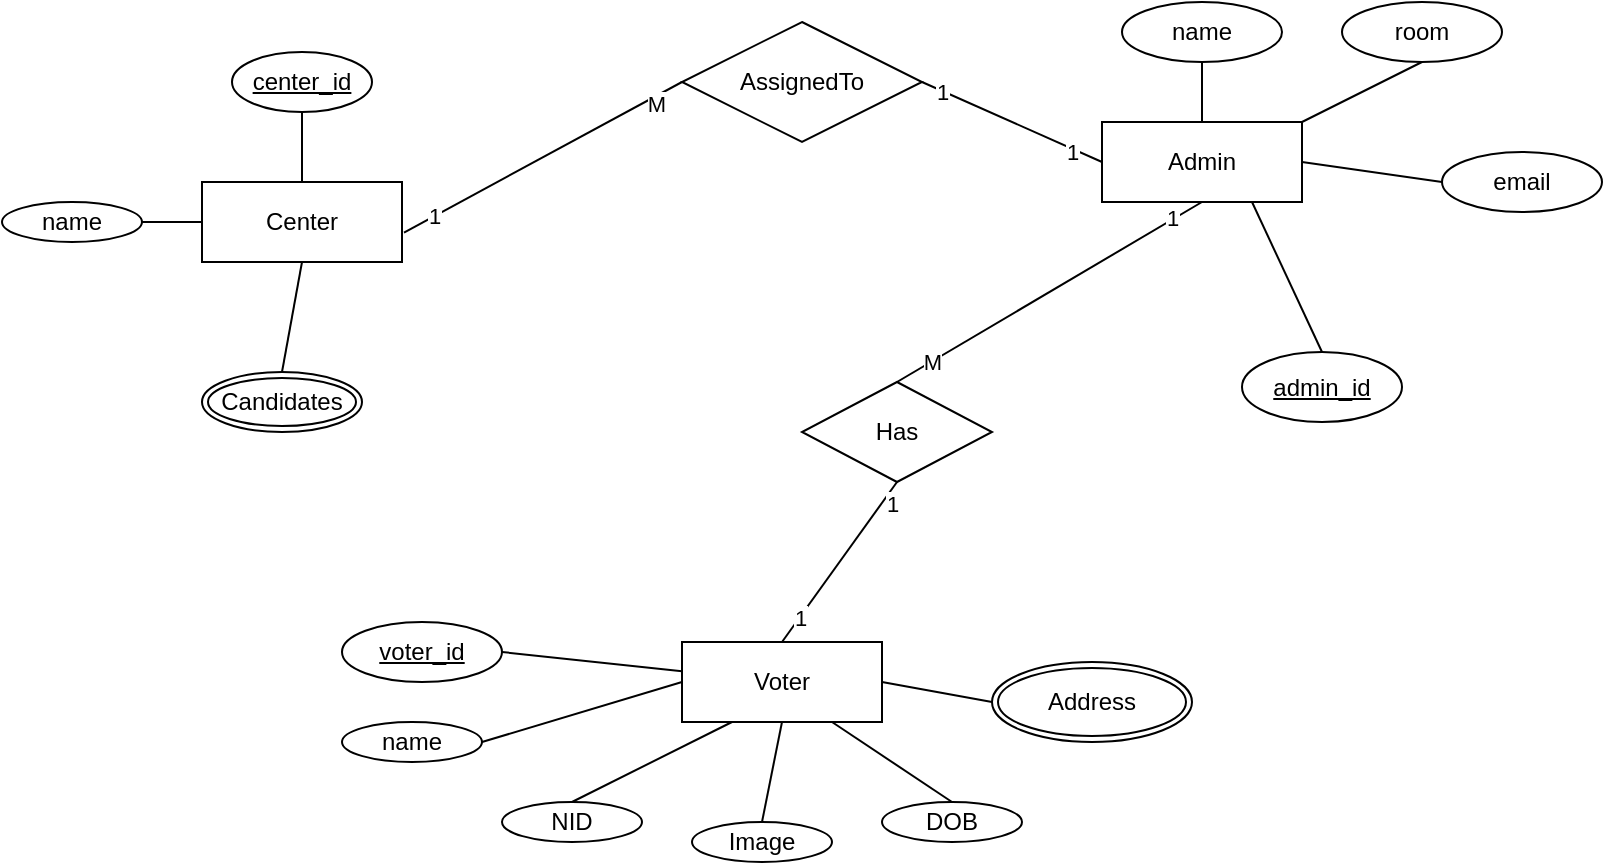 <mxfile version="17.4.6" type="github">
  <diagram id="J3jAYLJ1fgHtfMsQOHvB" name="Page-1">
    <mxGraphModel dx="1420" dy="802" grid="1" gridSize="10" guides="1" tooltips="1" connect="1" arrows="1" fold="1" page="1" pageScale="1" pageWidth="850" pageHeight="1100" math="0" shadow="0">
      <root>
        <mxCell id="0" />
        <mxCell id="1" parent="0" />
        <mxCell id="kZiViX7LxagzPhz4eCc0-1" value="Voter" style="whiteSpace=wrap;html=1;align=center;" parent="1" vertex="1">
          <mxGeometry x="350" y="670" width="100" height="40" as="geometry" />
        </mxCell>
        <mxCell id="kZiViX7LxagzPhz4eCc0-2" value="Admin" style="whiteSpace=wrap;html=1;align=center;" parent="1" vertex="1">
          <mxGeometry x="560" y="410" width="100" height="40" as="geometry" />
        </mxCell>
        <mxCell id="kZiViX7LxagzPhz4eCc0-3" value="Center" style="whiteSpace=wrap;html=1;align=center;" parent="1" vertex="1">
          <mxGeometry x="110" y="440" width="100" height="40" as="geometry" />
        </mxCell>
        <mxCell id="kZiViX7LxagzPhz4eCc0-8" value="" style="endArrow=none;html=1;rounded=0;entryX=0.5;entryY=1;entryDx=0;entryDy=0;exitX=0.5;exitY=0;exitDx=0;exitDy=0;" parent="1" source="kZiViX7LxagzPhz4eCc0-1" target="kZiViX7LxagzPhz4eCc0-14" edge="1">
          <mxGeometry relative="1" as="geometry">
            <mxPoint x="220" y="600" as="sourcePoint" />
            <mxPoint x="410" y="600" as="targetPoint" />
          </mxGeometry>
        </mxCell>
        <mxCell id="kZiViX7LxagzPhz4eCc0-10" value="1" style="edgeLabel;html=1;align=center;verticalAlign=middle;resizable=0;points=[];" parent="kZiViX7LxagzPhz4eCc0-8" vertex="1" connectable="0">
          <mxGeometry x="0.793" y="-4" relative="1" as="geometry">
            <mxPoint as="offset" />
          </mxGeometry>
        </mxCell>
        <mxCell id="kZiViX7LxagzPhz4eCc0-13" value="1" style="edgeLabel;html=1;align=center;verticalAlign=middle;resizable=0;points=[];" parent="kZiViX7LxagzPhz4eCc0-8" vertex="1" connectable="0">
          <mxGeometry x="-0.71" relative="1" as="geometry">
            <mxPoint as="offset" />
          </mxGeometry>
        </mxCell>
        <mxCell id="kZiViX7LxagzPhz4eCc0-9" value="" style="endArrow=none;html=1;rounded=0;entryX=0.5;entryY=1;entryDx=0;entryDy=0;exitX=0.5;exitY=0;exitDx=0;exitDy=0;" parent="1" source="kZiViX7LxagzPhz4eCc0-14" target="kZiViX7LxagzPhz4eCc0-2" edge="1">
          <mxGeometry relative="1" as="geometry">
            <mxPoint x="470" y="560" as="sourcePoint" />
            <mxPoint x="640" y="530" as="targetPoint" />
          </mxGeometry>
        </mxCell>
        <mxCell id="kZiViX7LxagzPhz4eCc0-11" value="M" style="edgeLabel;html=1;align=center;verticalAlign=middle;resizable=0;points=[];" parent="kZiViX7LxagzPhz4eCc0-9" vertex="1" connectable="0">
          <mxGeometry x="-0.775" relative="1" as="geometry">
            <mxPoint as="offset" />
          </mxGeometry>
        </mxCell>
        <mxCell id="kZiViX7LxagzPhz4eCc0-12" value="1" style="edgeLabel;html=1;align=center;verticalAlign=middle;resizable=0;points=[];" parent="kZiViX7LxagzPhz4eCc0-9" vertex="1" connectable="0">
          <mxGeometry x="0.814" y="1" relative="1" as="geometry">
            <mxPoint as="offset" />
          </mxGeometry>
        </mxCell>
        <mxCell id="kZiViX7LxagzPhz4eCc0-14" value="Has" style="shape=rhombus;perimeter=rhombusPerimeter;whiteSpace=wrap;html=1;align=center;" parent="1" vertex="1">
          <mxGeometry x="410" y="540" width="95" height="50" as="geometry" />
        </mxCell>
        <mxCell id="kZiViX7LxagzPhz4eCc0-15" value="AssignedTo" style="shape=rhombus;perimeter=rhombusPerimeter;whiteSpace=wrap;html=1;align=center;" parent="1" vertex="1">
          <mxGeometry x="350" y="360" width="120" height="60" as="geometry" />
        </mxCell>
        <mxCell id="kZiViX7LxagzPhz4eCc0-17" value="" style="endArrow=none;html=1;rounded=0;entryX=0;entryY=0.5;entryDx=0;entryDy=0;exitX=1;exitY=0.5;exitDx=0;exitDy=0;" parent="1" source="kZiViX7LxagzPhz4eCc0-15" target="kZiViX7LxagzPhz4eCc0-2" edge="1">
          <mxGeometry relative="1" as="geometry">
            <mxPoint x="420" y="430" as="sourcePoint" />
            <mxPoint x="580" y="430" as="targetPoint" />
          </mxGeometry>
        </mxCell>
        <mxCell id="kZiViX7LxagzPhz4eCc0-18" value="1" style="edgeLabel;html=1;align=center;verticalAlign=middle;resizable=0;points=[];" parent="kZiViX7LxagzPhz4eCc0-17" vertex="1" connectable="0">
          <mxGeometry x="0.678" y="-1" relative="1" as="geometry">
            <mxPoint as="offset" />
          </mxGeometry>
        </mxCell>
        <mxCell id="kZiViX7LxagzPhz4eCc0-19" value="1" style="edgeLabel;html=1;align=center;verticalAlign=middle;resizable=0;points=[];" parent="kZiViX7LxagzPhz4eCc0-17" vertex="1" connectable="0">
          <mxGeometry x="-0.785" relative="1" as="geometry">
            <mxPoint as="offset" />
          </mxGeometry>
        </mxCell>
        <mxCell id="kZiViX7LxagzPhz4eCc0-21" value="" style="endArrow=none;html=1;rounded=0;entryX=0;entryY=0.5;entryDx=0;entryDy=0;exitX=1.01;exitY=0.632;exitDx=0;exitDy=0;exitPerimeter=0;" parent="1" source="kZiViX7LxagzPhz4eCc0-3" target="kZiViX7LxagzPhz4eCc0-15" edge="1">
          <mxGeometry relative="1" as="geometry">
            <mxPoint x="230" y="429.31" as="sourcePoint" />
            <mxPoint x="390" y="429.31" as="targetPoint" />
          </mxGeometry>
        </mxCell>
        <mxCell id="kZiViX7LxagzPhz4eCc0-22" value="1" style="edgeLabel;html=1;align=center;verticalAlign=middle;resizable=0;points=[];" parent="kZiViX7LxagzPhz4eCc0-21" vertex="1" connectable="0">
          <mxGeometry x="-0.788" y="1" relative="1" as="geometry">
            <mxPoint as="offset" />
          </mxGeometry>
        </mxCell>
        <mxCell id="kZiViX7LxagzPhz4eCc0-23" value="M" style="edgeLabel;html=1;align=center;verticalAlign=middle;resizable=0;points=[];" parent="kZiViX7LxagzPhz4eCc0-21" vertex="1" connectable="0">
          <mxGeometry x="0.788" y="-3" relative="1" as="geometry">
            <mxPoint as="offset" />
          </mxGeometry>
        </mxCell>
        <mxCell id="kZiViX7LxagzPhz4eCc0-24" value="name" style="ellipse;whiteSpace=wrap;html=1;align=center;" parent="1" vertex="1">
          <mxGeometry x="10" y="450" width="70" height="20" as="geometry" />
        </mxCell>
        <mxCell id="kZiViX7LxagzPhz4eCc0-25" value="center_id" style="ellipse;whiteSpace=wrap;html=1;align=center;fontStyle=4;" parent="1" vertex="1">
          <mxGeometry x="125" y="375" width="70" height="30" as="geometry" />
        </mxCell>
        <mxCell id="kZiViX7LxagzPhz4eCc0-27" value="" style="endArrow=none;html=1;rounded=0;entryX=1;entryY=0.5;entryDx=0;entryDy=0;exitX=0;exitY=0.5;exitDx=0;exitDy=0;" parent="1" source="kZiViX7LxagzPhz4eCc0-3" target="kZiViX7LxagzPhz4eCc0-24" edge="1">
          <mxGeometry relative="1" as="geometry">
            <mxPoint x="110" y="500" as="sourcePoint" />
            <mxPoint x="270" y="500" as="targetPoint" />
          </mxGeometry>
        </mxCell>
        <mxCell id="kZiViX7LxagzPhz4eCc0-28" value="" style="endArrow=none;html=1;rounded=0;exitX=0.5;exitY=1;exitDx=0;exitDy=0;entryX=0.5;entryY=0;entryDx=0;entryDy=0;" parent="1" source="kZiViX7LxagzPhz4eCc0-25" target="kZiViX7LxagzPhz4eCc0-3" edge="1">
          <mxGeometry relative="1" as="geometry">
            <mxPoint x="70" y="500" as="sourcePoint" />
            <mxPoint x="230" y="500" as="targetPoint" />
          </mxGeometry>
        </mxCell>
        <mxCell id="kZiViX7LxagzPhz4eCc0-31" value="Candidates" style="ellipse;shape=doubleEllipse;margin=3;whiteSpace=wrap;html=1;align=center;" parent="1" vertex="1">
          <mxGeometry x="110" y="535" width="80" height="30" as="geometry" />
        </mxCell>
        <mxCell id="kZiViX7LxagzPhz4eCc0-32" value="" style="endArrow=none;html=1;rounded=0;exitX=0.5;exitY=1;exitDx=0;exitDy=0;entryX=0.5;entryY=0;entryDx=0;entryDy=0;" parent="1" source="kZiViX7LxagzPhz4eCc0-3" target="kZiViX7LxagzPhz4eCc0-31" edge="1">
          <mxGeometry relative="1" as="geometry">
            <mxPoint x="280" y="490" as="sourcePoint" />
            <mxPoint x="440" y="490" as="targetPoint" />
          </mxGeometry>
        </mxCell>
        <mxCell id="kZiViX7LxagzPhz4eCc0-33" value="name" style="ellipse;whiteSpace=wrap;html=1;align=center;" parent="1" vertex="1">
          <mxGeometry x="570" y="350" width="80" height="30" as="geometry" />
        </mxCell>
        <mxCell id="kZiViX7LxagzPhz4eCc0-34" value="" style="endArrow=none;html=1;rounded=0;exitX=0.5;exitY=1;exitDx=0;exitDy=0;entryX=0.5;entryY=0;entryDx=0;entryDy=0;" parent="1" source="kZiViX7LxagzPhz4eCc0-33" target="kZiViX7LxagzPhz4eCc0-2" edge="1">
          <mxGeometry relative="1" as="geometry">
            <mxPoint x="670" y="410" as="sourcePoint" />
            <mxPoint x="830" y="410" as="targetPoint" />
          </mxGeometry>
        </mxCell>
        <mxCell id="kZiViX7LxagzPhz4eCc0-35" value="room" style="ellipse;whiteSpace=wrap;html=1;align=center;" parent="1" vertex="1">
          <mxGeometry x="680" y="350" width="80" height="30" as="geometry" />
        </mxCell>
        <mxCell id="kZiViX7LxagzPhz4eCc0-36" value="" style="endArrow=none;html=1;rounded=0;exitX=0.5;exitY=1;exitDx=0;exitDy=0;entryX=1;entryY=0;entryDx=0;entryDy=0;" parent="1" source="kZiViX7LxagzPhz4eCc0-35" target="kZiViX7LxagzPhz4eCc0-2" edge="1">
          <mxGeometry relative="1" as="geometry">
            <mxPoint x="620.0" y="390" as="sourcePoint" />
            <mxPoint x="620.0" y="430" as="targetPoint" />
          </mxGeometry>
        </mxCell>
        <mxCell id="kZiViX7LxagzPhz4eCc0-37" value="email" style="ellipse;whiteSpace=wrap;html=1;align=center;" parent="1" vertex="1">
          <mxGeometry x="730" y="425" width="80" height="30" as="geometry" />
        </mxCell>
        <mxCell id="kZiViX7LxagzPhz4eCc0-38" value="" style="endArrow=none;html=1;rounded=0;exitX=0;exitY=0.5;exitDx=0;exitDy=0;entryX=1;entryY=0.5;entryDx=0;entryDy=0;" parent="1" source="kZiViX7LxagzPhz4eCc0-37" target="kZiViX7LxagzPhz4eCc0-2" edge="1">
          <mxGeometry relative="1" as="geometry">
            <mxPoint x="730.0" y="390" as="sourcePoint" />
            <mxPoint x="670.0" y="430" as="targetPoint" />
          </mxGeometry>
        </mxCell>
        <mxCell id="kZiViX7LxagzPhz4eCc0-40" value="admin_id" style="ellipse;whiteSpace=wrap;html=1;align=center;fontStyle=4;" parent="1" vertex="1">
          <mxGeometry x="630" y="525" width="80" height="35" as="geometry" />
        </mxCell>
        <mxCell id="kZiViX7LxagzPhz4eCc0-41" value="" style="endArrow=none;html=1;rounded=0;exitX=0.75;exitY=1;exitDx=0;exitDy=0;entryX=0.5;entryY=0;entryDx=0;entryDy=0;" parent="1" source="kZiViX7LxagzPhz4eCc0-2" target="kZiViX7LxagzPhz4eCc0-40" edge="1">
          <mxGeometry relative="1" as="geometry">
            <mxPoint x="730" y="470" as="sourcePoint" />
            <mxPoint x="890" y="470" as="targetPoint" />
          </mxGeometry>
        </mxCell>
        <mxCell id="kZiViX7LxagzPhz4eCc0-42" value="name" style="ellipse;whiteSpace=wrap;html=1;align=center;" parent="1" vertex="1">
          <mxGeometry x="180" y="710" width="70" height="20" as="geometry" />
        </mxCell>
        <mxCell id="kZiViX7LxagzPhz4eCc0-43" value="" style="endArrow=none;html=1;rounded=0;entryX=0;entryY=0.5;entryDx=0;entryDy=0;exitX=1;exitY=0.5;exitDx=0;exitDy=0;" parent="1" source="kZiViX7LxagzPhz4eCc0-42" target="kZiViX7LxagzPhz4eCc0-1" edge="1">
          <mxGeometry relative="1" as="geometry">
            <mxPoint x="80" y="650" as="sourcePoint" />
            <mxPoint x="240" y="650" as="targetPoint" />
          </mxGeometry>
        </mxCell>
        <mxCell id="kZiViX7LxagzPhz4eCc0-44" value="voter_id" style="ellipse;whiteSpace=wrap;html=1;align=center;fontStyle=4;" parent="1" vertex="1">
          <mxGeometry x="180" y="660" width="80" height="30" as="geometry" />
        </mxCell>
        <mxCell id="kZiViX7LxagzPhz4eCc0-45" value="" style="endArrow=none;html=1;rounded=0;exitX=1;exitY=0.5;exitDx=0;exitDy=0;" parent="1" source="kZiViX7LxagzPhz4eCc0-44" target="kZiViX7LxagzPhz4eCc0-1" edge="1">
          <mxGeometry relative="1" as="geometry">
            <mxPoint x="290" y="790" as="sourcePoint" />
            <mxPoint x="450" y="790" as="targetPoint" />
          </mxGeometry>
        </mxCell>
        <mxCell id="kZiViX7LxagzPhz4eCc0-46" value="NID" style="ellipse;whiteSpace=wrap;html=1;align=center;" parent="1" vertex="1">
          <mxGeometry x="260" y="750" width="70" height="20" as="geometry" />
        </mxCell>
        <mxCell id="kZiViX7LxagzPhz4eCc0-48" value="" style="endArrow=none;html=1;rounded=0;exitX=0.5;exitY=0;exitDx=0;exitDy=0;entryX=0.25;entryY=1;entryDx=0;entryDy=0;" parent="1" source="kZiViX7LxagzPhz4eCc0-46" target="kZiViX7LxagzPhz4eCc0-1" edge="1">
          <mxGeometry relative="1" as="geometry">
            <mxPoint x="290" y="790" as="sourcePoint" />
            <mxPoint x="450" y="790" as="targetPoint" />
          </mxGeometry>
        </mxCell>
        <mxCell id="kZiViX7LxagzPhz4eCc0-49" value="Image" style="ellipse;whiteSpace=wrap;html=1;align=center;" parent="1" vertex="1">
          <mxGeometry x="355" y="760" width="70" height="20" as="geometry" />
        </mxCell>
        <mxCell id="kZiViX7LxagzPhz4eCc0-50" value="" style="endArrow=none;html=1;rounded=0;exitX=0.5;exitY=1;exitDx=0;exitDy=0;entryX=0.5;entryY=0;entryDx=0;entryDy=0;" parent="1" source="kZiViX7LxagzPhz4eCc0-1" target="kZiViX7LxagzPhz4eCc0-49" edge="1">
          <mxGeometry relative="1" as="geometry">
            <mxPoint x="290" y="770" as="sourcePoint" />
            <mxPoint x="450" y="770" as="targetPoint" />
          </mxGeometry>
        </mxCell>
        <mxCell id="kZiViX7LxagzPhz4eCc0-51" value="DOB" style="ellipse;whiteSpace=wrap;html=1;align=center;" parent="1" vertex="1">
          <mxGeometry x="450" y="750" width="70" height="20" as="geometry" />
        </mxCell>
        <mxCell id="kZiViX7LxagzPhz4eCc0-52" value="" style="endArrow=none;html=1;rounded=0;entryX=0.75;entryY=1;entryDx=0;entryDy=0;exitX=0.5;exitY=0;exitDx=0;exitDy=0;" parent="1" source="kZiViX7LxagzPhz4eCc0-51" target="kZiViX7LxagzPhz4eCc0-1" edge="1">
          <mxGeometry relative="1" as="geometry">
            <mxPoint x="290" y="770" as="sourcePoint" />
            <mxPoint x="450" y="770" as="targetPoint" />
          </mxGeometry>
        </mxCell>
        <mxCell id="kZiViX7LxagzPhz4eCc0-54" value="" style="endArrow=none;html=1;rounded=0;exitX=0;exitY=0.5;exitDx=0;exitDy=0;entryX=1;entryY=0.5;entryDx=0;entryDy=0;" parent="1" source="kZiViX7LxagzPhz4eCc0-55" target="kZiViX7LxagzPhz4eCc0-1" edge="1">
          <mxGeometry relative="1" as="geometry">
            <mxPoint x="500.0" y="700" as="sourcePoint" />
            <mxPoint x="450" y="700" as="targetPoint" />
          </mxGeometry>
        </mxCell>
        <mxCell id="kZiViX7LxagzPhz4eCc0-55" value="Address" style="ellipse;shape=doubleEllipse;margin=3;whiteSpace=wrap;html=1;align=center;" parent="1" vertex="1">
          <mxGeometry x="505" y="680" width="100" height="40" as="geometry" />
        </mxCell>
      </root>
    </mxGraphModel>
  </diagram>
</mxfile>
